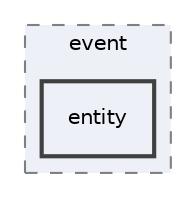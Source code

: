 digraph "entity"
{
 // INTERACTIVE_SVG=YES
 // LATEX_PDF_SIZE
  edge [fontname="Helvetica",fontsize="10",labelfontname="Helvetica",labelfontsize="10"];
  node [fontname="Helvetica",fontsize="10",shape=record];
  compound=true
  subgraph clusterdir_f278fbcf62338d746f20818c09b59427 {
    graph [ bgcolor="#edf0f7", pencolor="grey50", style="filled,dashed,", label="event", fontname="Helvetica", fontsize="10", URL="dir_f278fbcf62338d746f20818c09b59427.html"]
  dir_9d6fa2a8476abc8567ee5f18d995c0e6 [shape=box, label="entity", style="filled,bold,", fillcolor="#edf0f7", color="grey25", URL="dir_9d6fa2a8476abc8567ee5f18d995c0e6.html"];
  }
}
